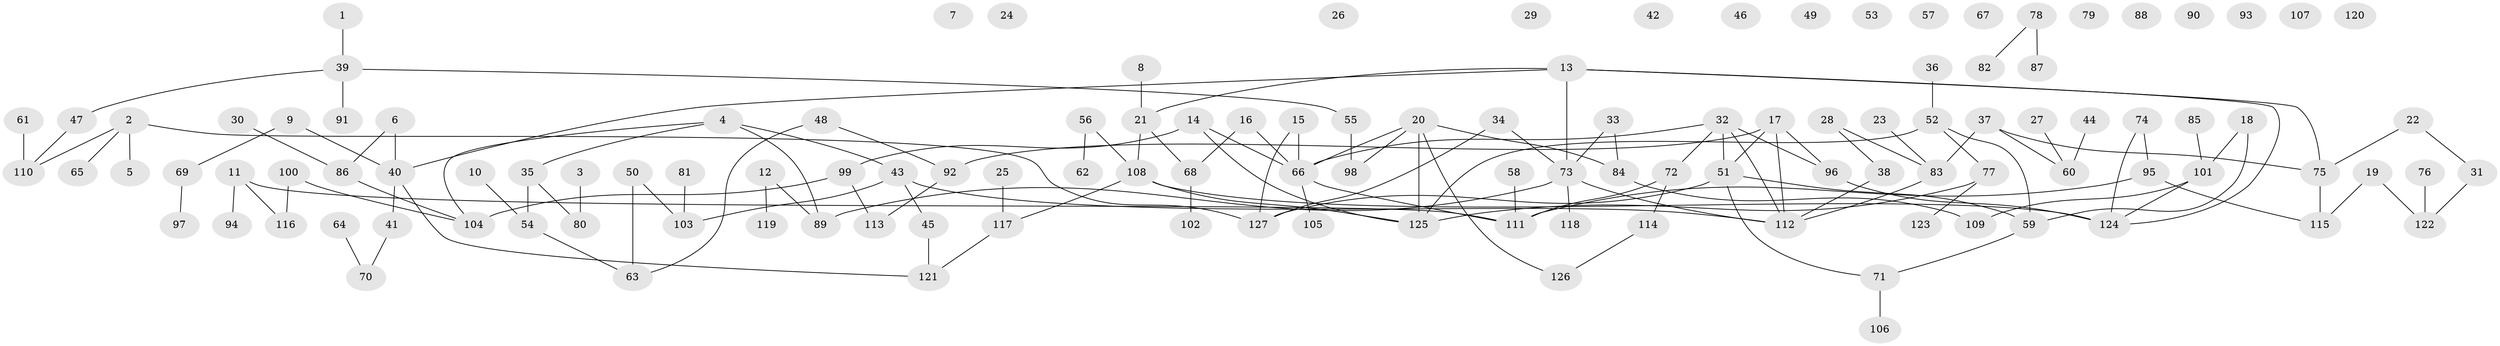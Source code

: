 // Generated by graph-tools (version 1.1) at 2025/40/03/09/25 04:40:48]
// undirected, 127 vertices, 141 edges
graph export_dot {
graph [start="1"]
  node [color=gray90,style=filled];
  1;
  2;
  3;
  4;
  5;
  6;
  7;
  8;
  9;
  10;
  11;
  12;
  13;
  14;
  15;
  16;
  17;
  18;
  19;
  20;
  21;
  22;
  23;
  24;
  25;
  26;
  27;
  28;
  29;
  30;
  31;
  32;
  33;
  34;
  35;
  36;
  37;
  38;
  39;
  40;
  41;
  42;
  43;
  44;
  45;
  46;
  47;
  48;
  49;
  50;
  51;
  52;
  53;
  54;
  55;
  56;
  57;
  58;
  59;
  60;
  61;
  62;
  63;
  64;
  65;
  66;
  67;
  68;
  69;
  70;
  71;
  72;
  73;
  74;
  75;
  76;
  77;
  78;
  79;
  80;
  81;
  82;
  83;
  84;
  85;
  86;
  87;
  88;
  89;
  90;
  91;
  92;
  93;
  94;
  95;
  96;
  97;
  98;
  99;
  100;
  101;
  102;
  103;
  104;
  105;
  106;
  107;
  108;
  109;
  110;
  111;
  112;
  113;
  114;
  115;
  116;
  117;
  118;
  119;
  120;
  121;
  122;
  123;
  124;
  125;
  126;
  127;
  1 -- 39;
  2 -- 5;
  2 -- 65;
  2 -- 110;
  2 -- 127;
  3 -- 80;
  4 -- 35;
  4 -- 43;
  4 -- 89;
  4 -- 104;
  6 -- 40;
  6 -- 86;
  8 -- 21;
  9 -- 40;
  9 -- 69;
  10 -- 54;
  11 -- 94;
  11 -- 111;
  11 -- 116;
  12 -- 89;
  12 -- 119;
  13 -- 21;
  13 -- 40;
  13 -- 73;
  13 -- 75;
  13 -- 124;
  14 -- 66;
  14 -- 99;
  14 -- 125;
  15 -- 66;
  15 -- 127;
  16 -- 66;
  16 -- 68;
  17 -- 51;
  17 -- 92;
  17 -- 96;
  17 -- 112;
  18 -- 59;
  18 -- 101;
  19 -- 115;
  19 -- 122;
  20 -- 66;
  20 -- 84;
  20 -- 98;
  20 -- 125;
  20 -- 126;
  21 -- 68;
  21 -- 108;
  22 -- 31;
  22 -- 75;
  23 -- 83;
  25 -- 117;
  27 -- 60;
  28 -- 38;
  28 -- 83;
  30 -- 86;
  31 -- 122;
  32 -- 51;
  32 -- 66;
  32 -- 72;
  32 -- 96;
  32 -- 112;
  33 -- 73;
  33 -- 84;
  34 -- 73;
  34 -- 127;
  35 -- 54;
  35 -- 80;
  36 -- 52;
  37 -- 60;
  37 -- 75;
  37 -- 83;
  38 -- 112;
  39 -- 47;
  39 -- 55;
  39 -- 91;
  40 -- 41;
  40 -- 121;
  41 -- 70;
  43 -- 45;
  43 -- 103;
  43 -- 112;
  44 -- 60;
  45 -- 121;
  47 -- 110;
  48 -- 63;
  48 -- 92;
  50 -- 63;
  50 -- 103;
  51 -- 59;
  51 -- 71;
  51 -- 127;
  52 -- 59;
  52 -- 77;
  52 -- 125;
  54 -- 63;
  55 -- 98;
  56 -- 62;
  56 -- 108;
  58 -- 111;
  59 -- 71;
  61 -- 110;
  64 -- 70;
  66 -- 105;
  66 -- 111;
  68 -- 102;
  69 -- 97;
  71 -- 106;
  72 -- 111;
  72 -- 114;
  73 -- 89;
  73 -- 112;
  73 -- 118;
  74 -- 95;
  74 -- 124;
  75 -- 115;
  76 -- 122;
  77 -- 123;
  77 -- 125;
  78 -- 82;
  78 -- 87;
  81 -- 103;
  83 -- 112;
  84 -- 109;
  85 -- 101;
  86 -- 104;
  92 -- 113;
  95 -- 111;
  95 -- 115;
  96 -- 124;
  99 -- 104;
  99 -- 113;
  100 -- 104;
  100 -- 116;
  101 -- 109;
  101 -- 124;
  108 -- 117;
  108 -- 124;
  108 -- 125;
  114 -- 126;
  117 -- 121;
}
